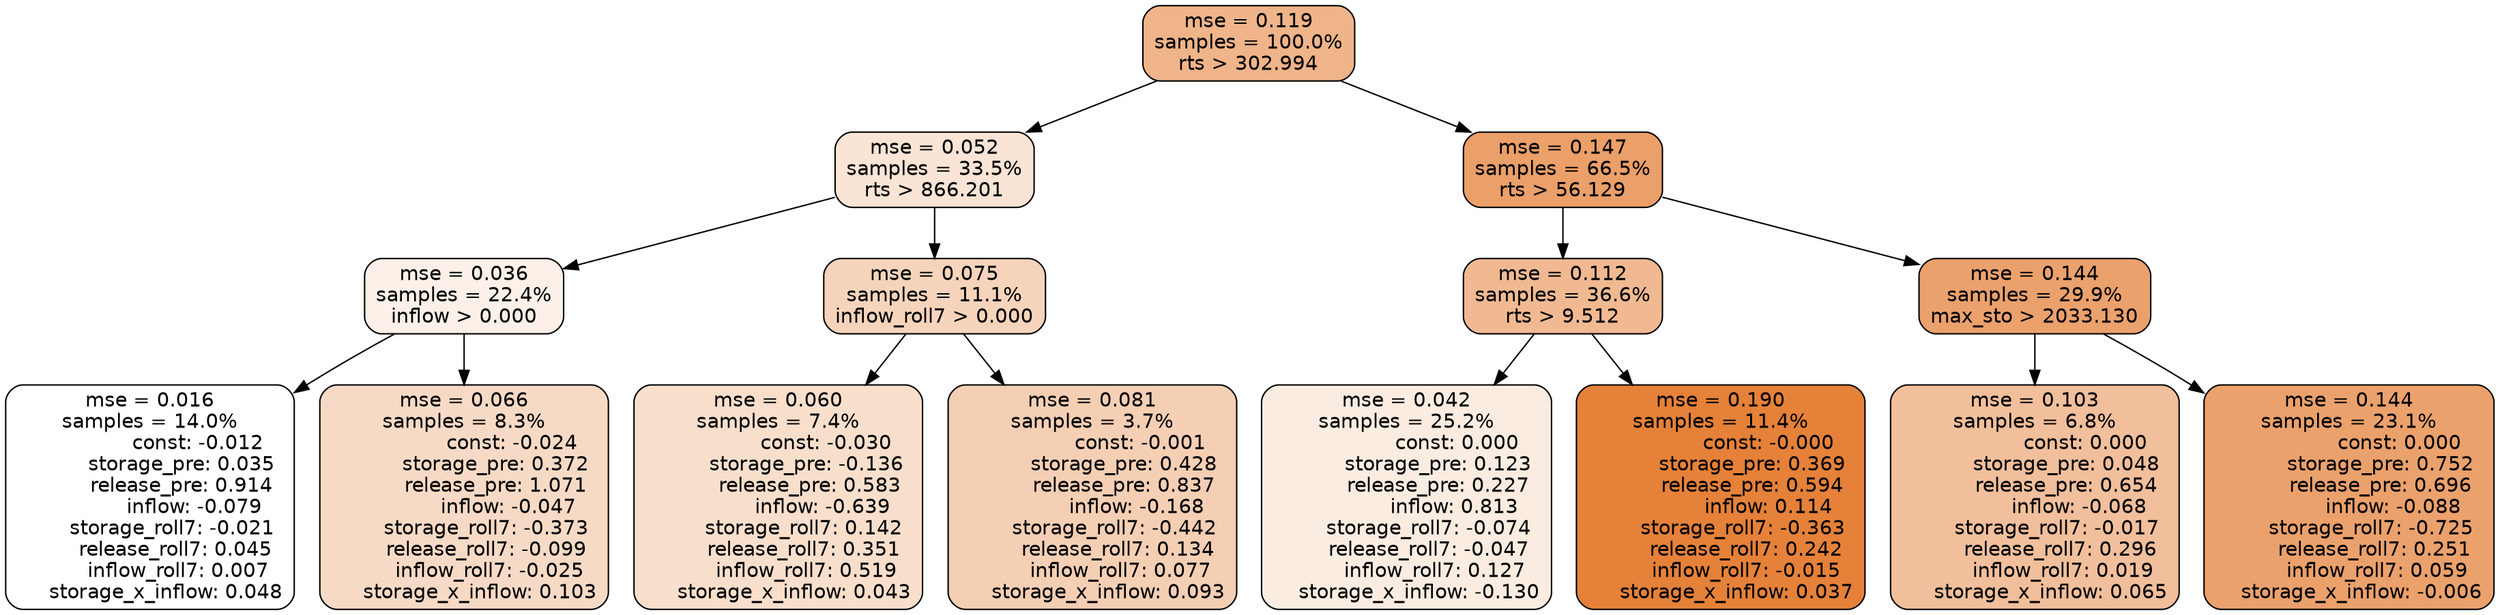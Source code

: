 digraph tree {
node [shape=rectangle, style="filled, rounded", color="black", fontname=helvetica] ;
edge [fontname=helvetica] ;
	"0" [label="mse = 0.119
samples = 100.0%
rts > 302.994", fillcolor="#efb489"]
	"8" [label="mse = 0.052
samples = 33.5%
rts > 866.201", fillcolor="#f9e4d5"]
	"1" [label="mse = 0.147
samples = 66.5%
rts > 56.129", fillcolor="#eb9f69"]
	"9" [label="mse = 0.036
samples = 22.4%
inflow > 0.000", fillcolor="#fcf0e8"]
	"12" [label="mse = 0.075
samples = 11.1%
inflow_roll7 > 0.000", fillcolor="#f6d4bb"]
	"2" [label="mse = 0.112
samples = 36.6%
rts > 9.512", fillcolor="#f0b991"]
	"5" [label="mse = 0.144
samples = 29.9%
max_sto > 2033.130", fillcolor="#eba16c"]
	"10" [label="mse = 0.016
samples = 14.0%
               const: -0.012
          storage_pre: 0.035
          release_pre: 0.914
              inflow: -0.079
       storage_roll7: -0.021
        release_roll7: 0.045
         inflow_roll7: 0.007
     storage_x_inflow: 0.048", fillcolor="#ffffff"]
	"11" [label="mse = 0.066
samples = 8.3%
               const: -0.024
          storage_pre: 0.372
          release_pre: 1.071
              inflow: -0.047
       storage_roll7: -0.373
       release_roll7: -0.099
        inflow_roll7: -0.025
     storage_x_inflow: 0.103", fillcolor="#f7dac5"]
	"13" [label="mse = 0.060
samples = 7.4%
               const: -0.030
         storage_pre: -0.136
          release_pre: 0.583
              inflow: -0.639
        storage_roll7: 0.142
        release_roll7: 0.351
         inflow_roll7: 0.519
     storage_x_inflow: 0.043", fillcolor="#f8dfcc"]
	"14" [label="mse = 0.081
samples = 3.7%
               const: -0.001
          storage_pre: 0.428
          release_pre: 0.837
              inflow: -0.168
       storage_roll7: -0.442
        release_roll7: 0.134
         inflow_roll7: 0.077
     storage_x_inflow: 0.093", fillcolor="#f5cfb4"]
	"3" [label="mse = 0.042
samples = 25.2%
                const: 0.000
          storage_pre: 0.123
          release_pre: 0.227
               inflow: 0.813
       storage_roll7: -0.074
       release_roll7: -0.047
         inflow_roll7: 0.127
    storage_x_inflow: -0.130", fillcolor="#fbece1"]
	"4" [label="mse = 0.190
samples = 11.4%
               const: -0.000
          storage_pre: 0.369
          release_pre: 0.594
               inflow: 0.114
       storage_roll7: -0.363
        release_roll7: 0.242
        inflow_roll7: -0.015
     storage_x_inflow: 0.037", fillcolor="#e58139"]
	"7" [label="mse = 0.103
samples = 6.8%
                const: 0.000
          storage_pre: 0.048
          release_pre: 0.654
              inflow: -0.068
       storage_roll7: -0.017
        release_roll7: 0.296
         inflow_roll7: 0.019
     storage_x_inflow: 0.065", fillcolor="#f1bf9b"]
	"6" [label="mse = 0.144
samples = 23.1%
                const: 0.000
          storage_pre: 0.752
          release_pre: 0.696
              inflow: -0.088
       storage_roll7: -0.725
        release_roll7: 0.251
         inflow_roll7: 0.059
    storage_x_inflow: -0.006", fillcolor="#eba16c"]

	"0" -> "1"
	"0" -> "8"
	"8" -> "9"
	"8" -> "12"
	"1" -> "2"
	"1" -> "5"
	"9" -> "10"
	"9" -> "11"
	"12" -> "13"
	"12" -> "14"
	"2" -> "3"
	"2" -> "4"
	"5" -> "6"
	"5" -> "7"
}